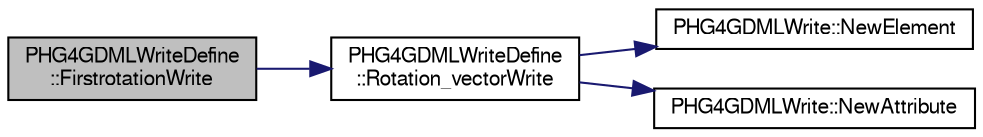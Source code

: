 digraph "PHG4GDMLWriteDefine::FirstrotationWrite"
{
  bgcolor="transparent";
  edge [fontname="FreeSans",fontsize="10",labelfontname="FreeSans",labelfontsize="10"];
  node [fontname="FreeSans",fontsize="10",shape=record];
  rankdir="LR";
  Node1 [label="PHG4GDMLWriteDefine\l::FirstrotationWrite",height=0.2,width=0.4,color="black", fillcolor="grey75", style="filled" fontcolor="black"];
  Node1 -> Node2 [color="midnightblue",fontsize="10",style="solid",fontname="FreeSans"];
  Node2 [label="PHG4GDMLWriteDefine\l::Rotation_vectorWrite",height=0.2,width=0.4,color="black",URL="$d9/def/classPHG4GDMLWriteDefine.html#a8e59febb09b3397fe38cb9ad92ab10b2"];
  Node2 -> Node3 [color="midnightblue",fontsize="10",style="solid",fontname="FreeSans"];
  Node3 [label="PHG4GDMLWrite::NewElement",height=0.2,width=0.4,color="black",URL="$dd/db5/classPHG4GDMLWrite.html#ada0a5579d406ec27f3150711ab83becc"];
  Node2 -> Node4 [color="midnightblue",fontsize="10",style="solid",fontname="FreeSans"];
  Node4 [label="PHG4GDMLWrite::NewAttribute",height=0.2,width=0.4,color="black",URL="$dd/db5/classPHG4GDMLWrite.html#afe96dc9fdc7c1a0a1a96b59dc15dffa2"];
}
